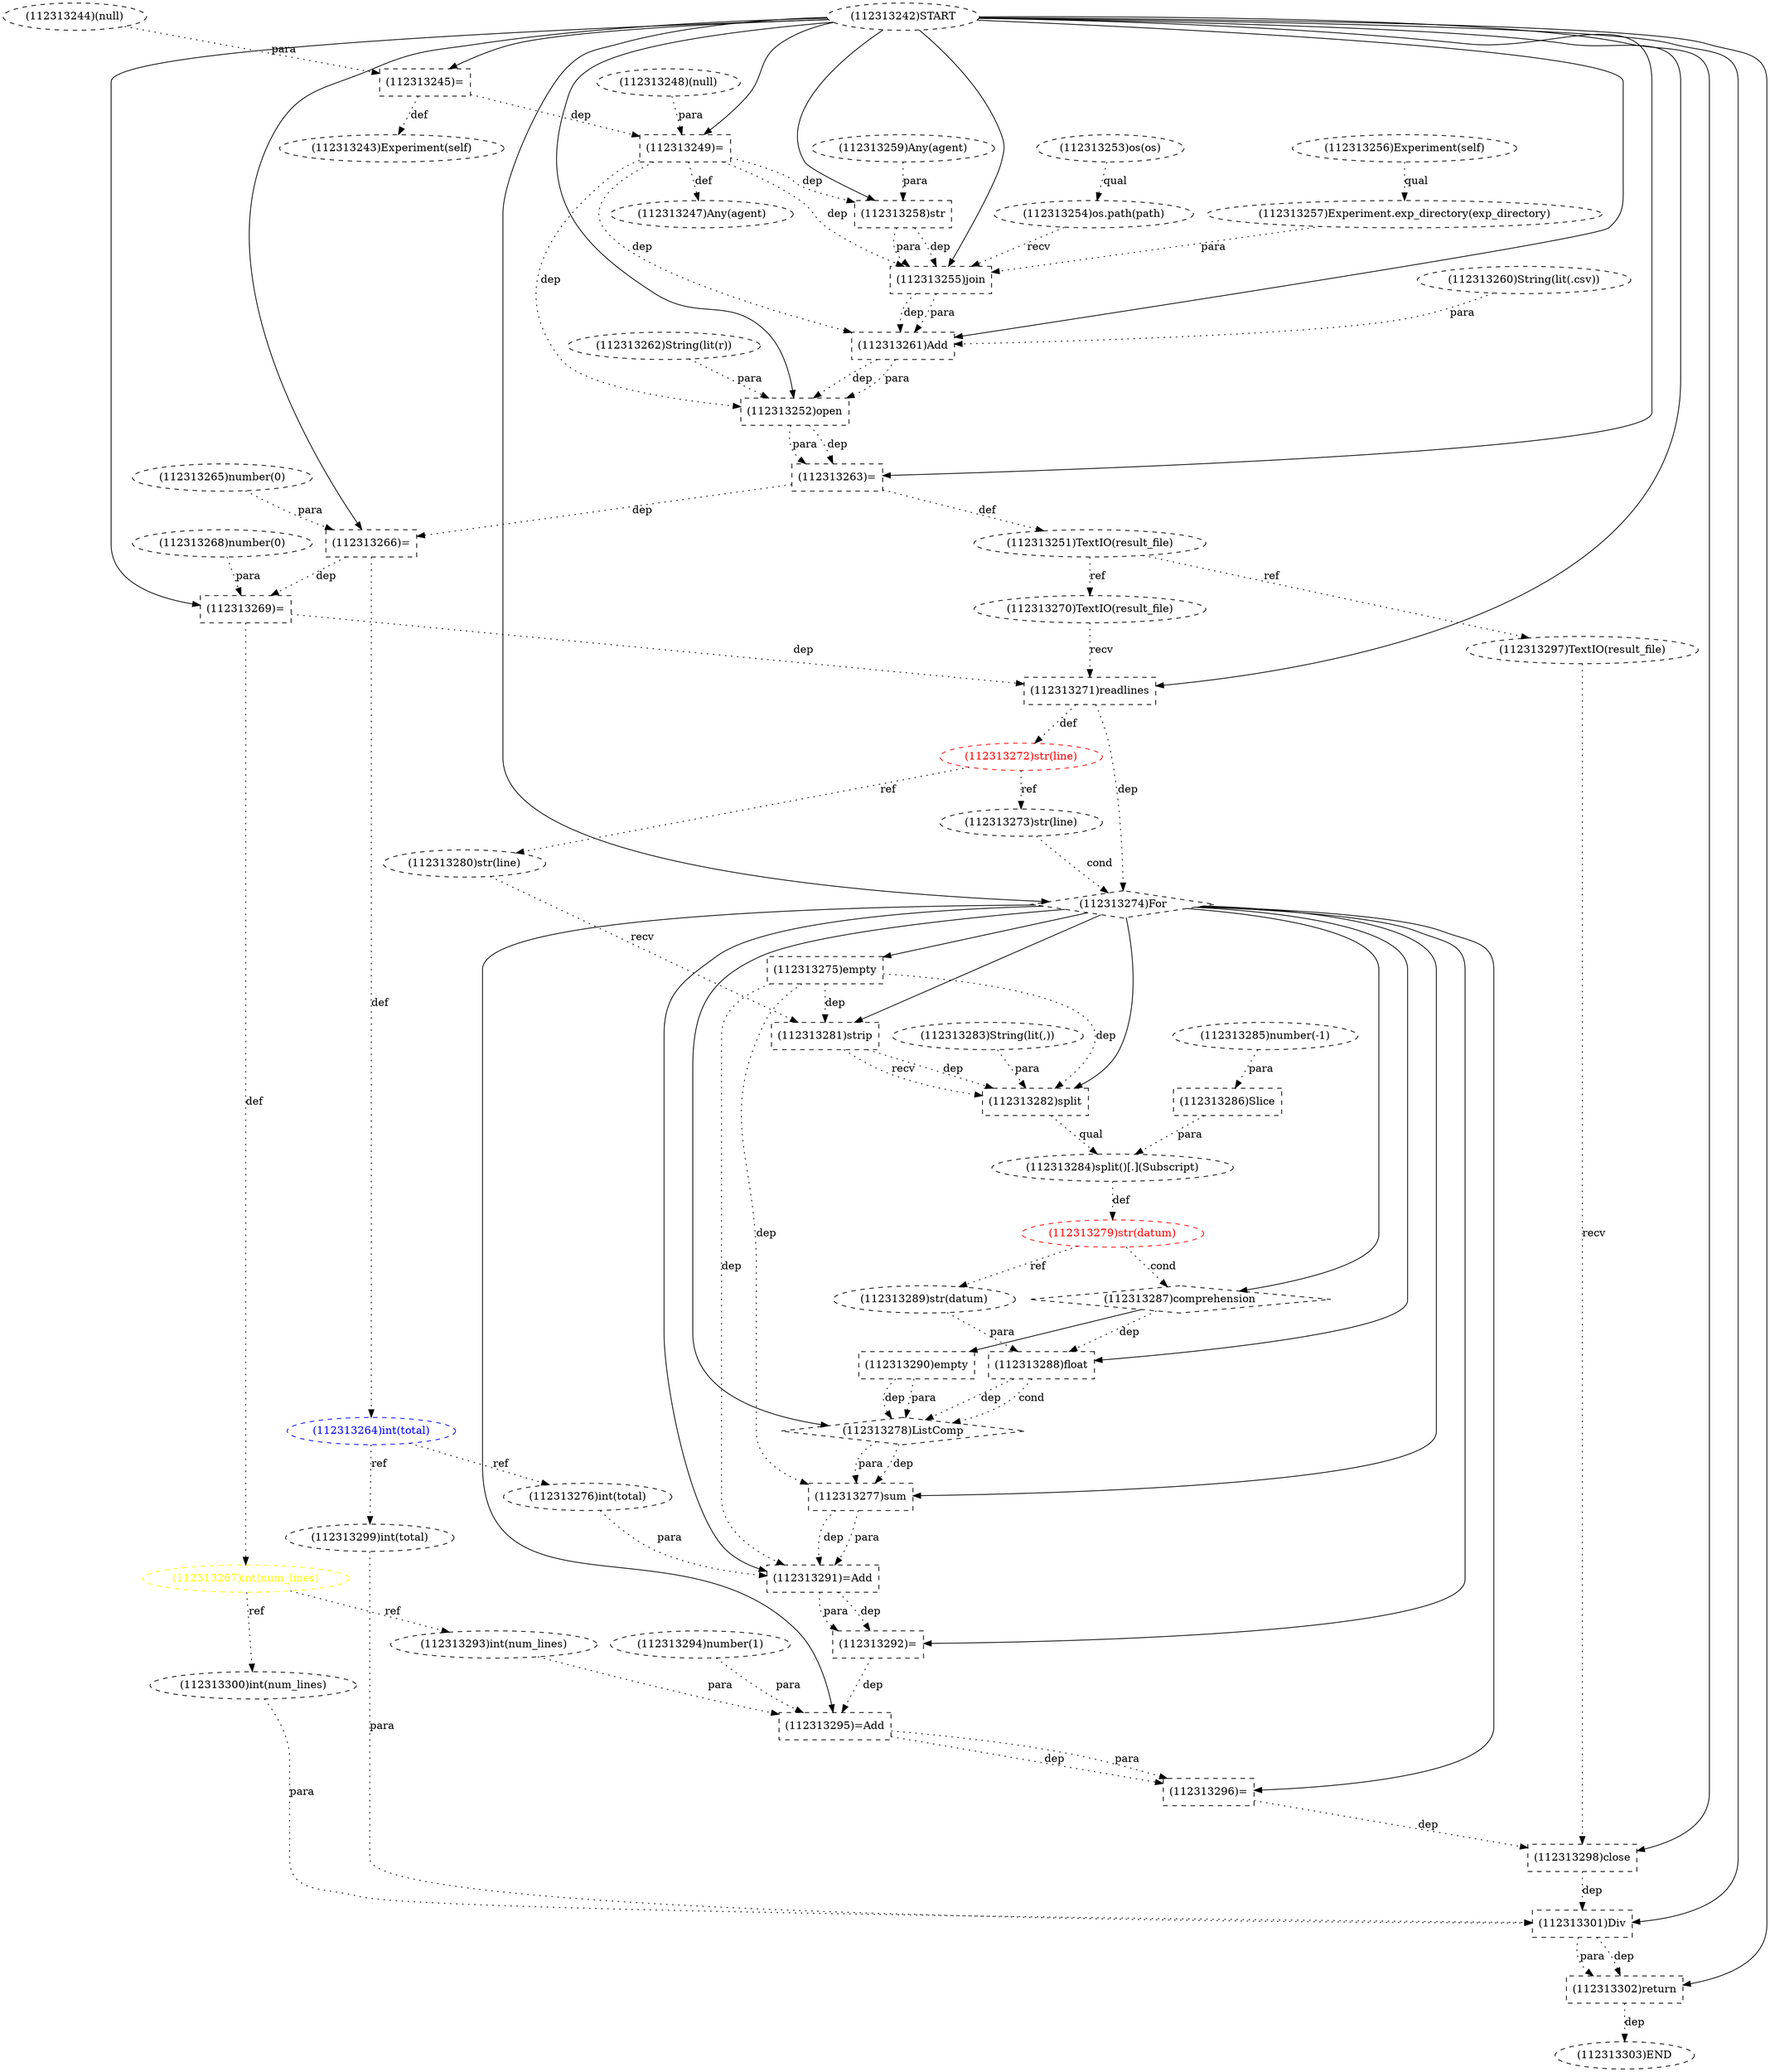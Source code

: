 digraph G {
1 [label="(112313268)number(0)" shape=ellipse style=dashed]
2 [label="(112313278)ListComp" shape=diamond style=dashed]
3 [label="(112313282)split" shape=box style=dashed]
4 [label="(112313242)START" style=dashed]
5 [label="(112313296)=" shape=box style=dashed]
6 [label="(112313260)String(lit(.csv))" shape=ellipse style=dashed]
7 [label="(112313291)=Add" shape=box style=dashed]
8 [label="(112313286)Slice" shape=box style=dashed]
9 [label="(112313302)return" shape=box style=dashed]
10 [label="(112313280)str(line)" shape=ellipse style=dashed]
11 [label="(112313264)int(total)" shape=ellipse style=dashed color=blue fontcolor=blue]
12 [label="(112313254)os.path(path)" shape=ellipse style=dashed]
13 [label="(112313299)int(total)" shape=ellipse style=dashed]
14 [label="(112313245)=" shape=box style=dashed]
15 [label="(112313243)Experiment(self)" shape=ellipse style=dashed]
16 [label="(112313258)str" shape=box style=dashed]
17 [label="(112313253)os(os)" shape=ellipse style=dashed]
18 [label="(112313301)Div" shape=box style=dashed]
19 [label="(112313265)number(0)" shape=ellipse style=dashed]
20 [label="(112313259)Any(agent)" shape=ellipse style=dashed]
21 [label="(112313274)For" shape=diamond style=dashed]
22 [label="(112313285)number(-1)" shape=ellipse style=dashed]
23 [label="(112313275)empty" shape=box style=dashed]
24 [label="(112313271)readlines" shape=box style=dashed]
25 [label="(112313279)str(datum)" shape=ellipse style=dashed color=red fontcolor=red]
26 [label="(112313288)float" shape=box style=dashed]
27 [label="(112313261)Add" shape=box style=dashed]
28 [label="(112313290)empty" shape=box style=dashed]
29 [label="(112313269)=" shape=box style=dashed]
30 [label="(112313284)split()[.](Subscript)" shape=ellipse style=dashed]
31 [label="(112313255)join" shape=box style=dashed]
32 [label="(112313298)close" shape=box style=dashed color=black fontcolor=black]
33 [label="(112313292)=" shape=box style=dashed]
34 [label="(112313283)String(lit(,))" shape=ellipse style=dashed]
35 [label="(112313257)Experiment.exp_directory(exp_directory)" shape=ellipse style=dashed]
36 [label="(112313295)=Add" shape=box style=dashed]
37 [label="(112313247)Any(agent)" shape=ellipse style=dashed]
38 [label="(112313266)=" shape=box style=dashed]
39 [label="(112313293)int(num_lines)" shape=ellipse style=dashed]
40 [label="(112313273)str(line)" shape=ellipse style=dashed]
41 [label="(112313244)(null)" shape=ellipse style=dashed]
42 [label="(112313270)TextIO(result_file)" shape=ellipse style=dashed]
43 [label="(112313276)int(total)" shape=ellipse style=dashed]
44 [label="(112313294)number(1)" shape=ellipse style=dashed]
45 [label="(112313263)=" shape=box style=dashed color=black fontcolor=black]
46 [label="(112313272)str(line)" shape=ellipse style=dashed color=red fontcolor=red]
47 [label="(112313251)TextIO(result_file)" shape=ellipse style=dashed color=black fontcolor=black]
48 [label="(112313281)strip" shape=box style=dashed]
49 [label="(112313252)open" shape=box style=dashed color=black fontcolor=black]
50 [label="(112313297)TextIO(result_file)" shape=ellipse style=dashed color=black fontcolor=black]
51 [label="(112313262)String(lit(r))" shape=ellipse style=dashed color=black fontcolor=black]
52 [label="(112313267)int(num_lines)" shape=ellipse style=dashed color=yellow fontcolor=yellow]
53 [label="(112313256)Experiment(self)" shape=ellipse style=dashed]
54 [label="(112313287)comprehension" shape=diamond style=dashed]
55 [label="(112313248)(null)" shape=ellipse style=dashed]
56 [label="(112313249)=" shape=box style=dashed]
57 [label="(112313303)END" style=dashed]
58 [label="(112313277)sum" shape=box style=dashed]
59 [label="(112313289)str(datum)" shape=ellipse style=dashed]
60 [label="(112313300)int(num_lines)" shape=ellipse style=dashed]
21 -> 2 [label="" style=solid];
26 -> 2 [label="dep" style=dotted];
26 -> 2 [label="cond" style=dotted];
28 -> 2 [label="dep" style=dotted];
28 -> 2 [label="para" style=dotted];
21 -> 3 [label="" style=solid];
48 -> 3 [label="dep" style=dotted];
48 -> 3 [label="recv" style=dotted];
34 -> 3 [label="para" style=dotted];
23 -> 3 [label="dep" style=dotted];
21 -> 5 [label="" style=solid];
36 -> 5 [label="dep" style=dotted];
36 -> 5 [label="para" style=dotted];
21 -> 7 [label="" style=solid];
43 -> 7 [label="para" style=dotted];
58 -> 7 [label="dep" style=dotted];
58 -> 7 [label="para" style=dotted];
23 -> 7 [label="dep" style=dotted];
22 -> 8 [label="para" style=dotted];
4 -> 9 [label="" style=solid];
18 -> 9 [label="dep" style=dotted];
18 -> 9 [label="para" style=dotted];
46 -> 10 [label="ref" style=dotted];
38 -> 11 [label="def" style=dotted];
17 -> 12 [label="qual" style=dotted];
11 -> 13 [label="ref" style=dotted];
4 -> 14 [label="" style=solid];
41 -> 14 [label="para" style=dotted];
14 -> 15 [label="def" style=dotted];
4 -> 16 [label="" style=solid];
20 -> 16 [label="para" style=dotted];
56 -> 16 [label="dep" style=dotted];
4 -> 18 [label="" style=solid];
13 -> 18 [label="para" style=dotted];
60 -> 18 [label="para" style=dotted];
32 -> 18 [label="dep" style=dotted];
4 -> 21 [label="" style=solid];
24 -> 21 [label="dep" style=dotted];
40 -> 21 [label="cond" style=dotted];
21 -> 23 [label="" style=solid];
4 -> 24 [label="" style=solid];
42 -> 24 [label="recv" style=dotted];
29 -> 24 [label="dep" style=dotted];
30 -> 25 [label="def" style=dotted];
21 -> 26 [label="" style=solid];
59 -> 26 [label="para" style=dotted];
54 -> 26 [label="dep" style=dotted];
4 -> 27 [label="" style=solid];
31 -> 27 [label="dep" style=dotted];
31 -> 27 [label="para" style=dotted];
6 -> 27 [label="para" style=dotted];
56 -> 27 [label="dep" style=dotted];
54 -> 28 [label="" style=solid];
4 -> 29 [label="" style=solid];
1 -> 29 [label="para" style=dotted];
38 -> 29 [label="dep" style=dotted];
3 -> 30 [label="qual" style=dotted];
8 -> 30 [label="para" style=dotted];
4 -> 31 [label="" style=solid];
12 -> 31 [label="recv" style=dotted];
35 -> 31 [label="para" style=dotted];
16 -> 31 [label="dep" style=dotted];
16 -> 31 [label="para" style=dotted];
56 -> 31 [label="dep" style=dotted];
4 -> 32 [label="" style=solid];
50 -> 32 [label="recv" style=dotted];
5 -> 32 [label="dep" style=dotted];
21 -> 33 [label="" style=solid];
7 -> 33 [label="dep" style=dotted];
7 -> 33 [label="para" style=dotted];
53 -> 35 [label="qual" style=dotted];
21 -> 36 [label="" style=solid];
39 -> 36 [label="para" style=dotted];
44 -> 36 [label="para" style=dotted];
33 -> 36 [label="dep" style=dotted];
56 -> 37 [label="def" style=dotted];
4 -> 38 [label="" style=solid];
19 -> 38 [label="para" style=dotted];
45 -> 38 [label="dep" style=dotted];
52 -> 39 [label="ref" style=dotted];
46 -> 40 [label="ref" style=dotted];
47 -> 42 [label="ref" style=dotted];
11 -> 43 [label="ref" style=dotted];
4 -> 45 [label="" style=solid];
49 -> 45 [label="dep" style=dotted];
49 -> 45 [label="para" style=dotted];
24 -> 46 [label="def" style=dotted];
45 -> 47 [label="def" style=dotted];
21 -> 48 [label="" style=solid];
10 -> 48 [label="recv" style=dotted];
23 -> 48 [label="dep" style=dotted];
4 -> 49 [label="" style=solid];
27 -> 49 [label="dep" style=dotted];
27 -> 49 [label="para" style=dotted];
51 -> 49 [label="para" style=dotted];
56 -> 49 [label="dep" style=dotted];
47 -> 50 [label="ref" style=dotted];
29 -> 52 [label="def" style=dotted];
21 -> 54 [label="" style=solid];
25 -> 54 [label="cond" style=dotted];
4 -> 56 [label="" style=solid];
55 -> 56 [label="para" style=dotted];
14 -> 56 [label="dep" style=dotted];
9 -> 57 [label="dep" style=dotted];
21 -> 58 [label="" style=solid];
2 -> 58 [label="dep" style=dotted];
2 -> 58 [label="para" style=dotted];
23 -> 58 [label="dep" style=dotted];
25 -> 59 [label="ref" style=dotted];
52 -> 60 [label="ref" style=dotted];
}